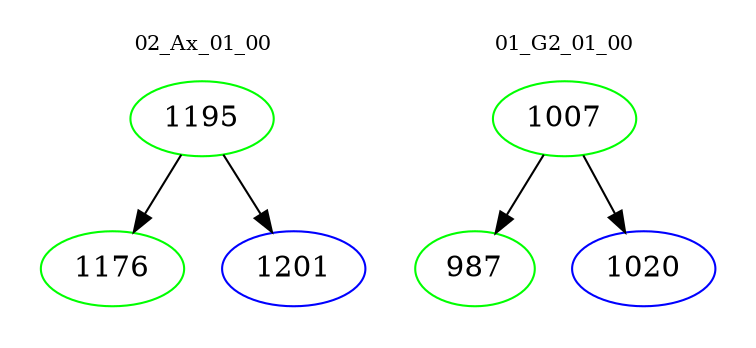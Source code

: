 digraph{
subgraph cluster_0 {
color = white
label = "02_Ax_01_00";
fontsize=10;
T0_1195 [label="1195", color="green"]
T0_1195 -> T0_1176 [color="black"]
T0_1176 [label="1176", color="green"]
T0_1195 -> T0_1201 [color="black"]
T0_1201 [label="1201", color="blue"]
}
subgraph cluster_1 {
color = white
label = "01_G2_01_00";
fontsize=10;
T1_1007 [label="1007", color="green"]
T1_1007 -> T1_987 [color="black"]
T1_987 [label="987", color="green"]
T1_1007 -> T1_1020 [color="black"]
T1_1020 [label="1020", color="blue"]
}
}
